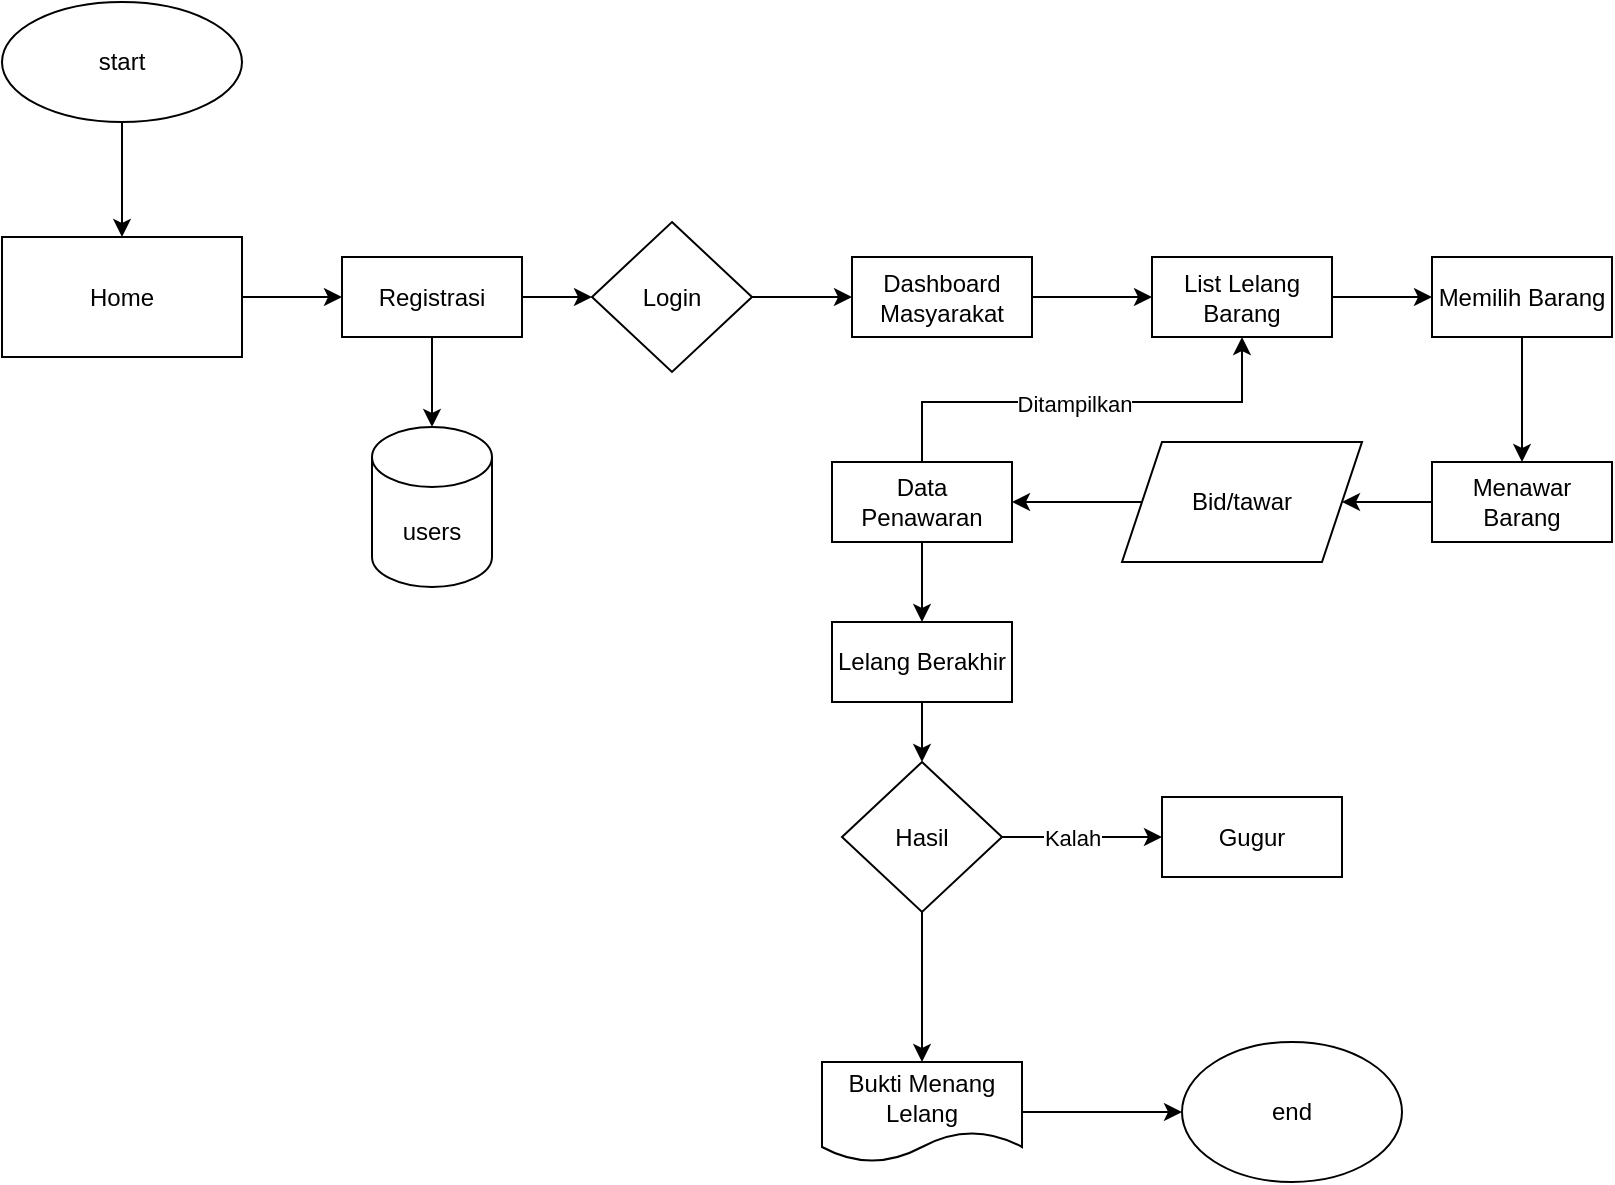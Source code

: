 <mxfile version="20.8.16" type="device"><diagram name="Page-1" id="rtdOQz7pYe-s1Z7UbEIe"><mxGraphModel dx="652" dy="388" grid="1" gridSize="10" guides="1" tooltips="1" connect="1" arrows="1" fold="1" page="1" pageScale="1" pageWidth="850" pageHeight="1100" math="0" shadow="0"><root><mxCell id="0"/><mxCell id="1" parent="0"/><mxCell id="-K0Qg1I9fzCGpCrX2cJY-1" value="" style="edgeStyle=orthogonalEdgeStyle;rounded=0;orthogonalLoop=1;jettySize=auto;html=1;" parent="1" source="DGwvP1Vf6L9_Jnyu-kG6-1" target="DGwvP1Vf6L9_Jnyu-kG6-2" edge="1"><mxGeometry relative="1" as="geometry"/></mxCell><mxCell id="DGwvP1Vf6L9_Jnyu-kG6-1" value="start" style="ellipse;whiteSpace=wrap;html=1;" parent="1" vertex="1"><mxGeometry x="30" y="20" width="120" height="60" as="geometry"/></mxCell><mxCell id="kFLurMg3EbDkLTmw5hMH-3" value="" style="edgeStyle=orthogonalEdgeStyle;rounded=0;orthogonalLoop=1;jettySize=auto;html=1;" edge="1" parent="1" source="DGwvP1Vf6L9_Jnyu-kG6-2" target="DGwvP1Vf6L9_Jnyu-kG6-9"><mxGeometry relative="1" as="geometry"/></mxCell><mxCell id="DGwvP1Vf6L9_Jnyu-kG6-2" value="Home" style="rounded=0;whiteSpace=wrap;html=1;" parent="1" vertex="1"><mxGeometry x="30" y="137.5" width="120" height="60" as="geometry"/></mxCell><mxCell id="DGwvP1Vf6L9_Jnyu-kG6-3" value="Login" style="rhombus;whiteSpace=wrap;html=1;" parent="1" vertex="1"><mxGeometry x="325" y="130" width="80" height="75" as="geometry"/></mxCell><mxCell id="kFLurMg3EbDkLTmw5hMH-4" value="" style="edgeStyle=orthogonalEdgeStyle;rounded=0;orthogonalLoop=1;jettySize=auto;html=1;" edge="1" parent="1" source="DGwvP1Vf6L9_Jnyu-kG6-9" target="DGwvP1Vf6L9_Jnyu-kG6-3"><mxGeometry relative="1" as="geometry"/></mxCell><mxCell id="kFLurMg3EbDkLTmw5hMH-5" value="" style="edgeStyle=orthogonalEdgeStyle;rounded=0;orthogonalLoop=1;jettySize=auto;html=1;" edge="1" parent="1" source="DGwvP1Vf6L9_Jnyu-kG6-9" target="kFLurMg3EbDkLTmw5hMH-1"><mxGeometry relative="1" as="geometry"/></mxCell><mxCell id="DGwvP1Vf6L9_Jnyu-kG6-9" value="Registrasi" style="rounded=0;whiteSpace=wrap;html=1;" parent="1" vertex="1"><mxGeometry x="200" y="147.5" width="90" height="40" as="geometry"/></mxCell><mxCell id="DGwvP1Vf6L9_Jnyu-kG6-19" value="Dashboard&lt;br&gt;Masyarakat" style="rounded=0;whiteSpace=wrap;html=1;" parent="1" vertex="1"><mxGeometry x="455" y="147.5" width="90" height="40" as="geometry"/></mxCell><mxCell id="DGwvP1Vf6L9_Jnyu-kG6-20" value="" style="endArrow=classic;html=1;rounded=0;exitX=1;exitY=0.5;exitDx=0;exitDy=0;entryX=0;entryY=0.5;entryDx=0;entryDy=0;" parent="1" source="DGwvP1Vf6L9_Jnyu-kG6-3" target="DGwvP1Vf6L9_Jnyu-kG6-19" edge="1"><mxGeometry width="50" height="50" relative="1" as="geometry"><mxPoint x="455" y="310" as="sourcePoint"/><mxPoint x="505" y="260" as="targetPoint"/></mxGeometry></mxCell><mxCell id="DGwvP1Vf6L9_Jnyu-kG6-21" value="List Lelang Barang" style="rounded=0;whiteSpace=wrap;html=1;" parent="1" vertex="1"><mxGeometry x="605" y="147.5" width="90" height="40" as="geometry"/></mxCell><mxCell id="DGwvP1Vf6L9_Jnyu-kG6-22" value="" style="endArrow=classic;html=1;rounded=0;exitX=1;exitY=0.5;exitDx=0;exitDy=0;entryX=0;entryY=0.5;entryDx=0;entryDy=0;" parent="1" source="DGwvP1Vf6L9_Jnyu-kG6-19" target="DGwvP1Vf6L9_Jnyu-kG6-21" edge="1"><mxGeometry width="50" height="50" relative="1" as="geometry"><mxPoint x="545" y="270" as="sourcePoint"/><mxPoint x="595" y="220" as="targetPoint"/></mxGeometry></mxCell><mxCell id="DGwvP1Vf6L9_Jnyu-kG6-23" value="Memilih Barang" style="rounded=0;whiteSpace=wrap;html=1;" parent="1" vertex="1"><mxGeometry x="745" y="147.5" width="90" height="40" as="geometry"/></mxCell><mxCell id="DGwvP1Vf6L9_Jnyu-kG6-27" value="" style="endArrow=classic;html=1;rounded=0;exitX=1;exitY=0.5;exitDx=0;exitDy=0;entryX=0;entryY=0.5;entryDx=0;entryDy=0;" parent="1" source="DGwvP1Vf6L9_Jnyu-kG6-21" target="DGwvP1Vf6L9_Jnyu-kG6-23" edge="1"><mxGeometry width="50" height="50" relative="1" as="geometry"><mxPoint x="625" y="260" as="sourcePoint"/><mxPoint x="675" y="210" as="targetPoint"/></mxGeometry></mxCell><mxCell id="DGwvP1Vf6L9_Jnyu-kG6-28" value="" style="endArrow=classic;html=1;rounded=0;exitX=0.5;exitY=1;exitDx=0;exitDy=0;" parent="1" source="DGwvP1Vf6L9_Jnyu-kG6-23" edge="1"><mxGeometry width="50" height="50" relative="1" as="geometry"><mxPoint x="625" y="260" as="sourcePoint"/><mxPoint x="790" y="250" as="targetPoint"/></mxGeometry></mxCell><mxCell id="kFLurMg3EbDkLTmw5hMH-10" value="" style="edgeStyle=orthogonalEdgeStyle;rounded=0;orthogonalLoop=1;jettySize=auto;html=1;" edge="1" parent="1" source="DGwvP1Vf6L9_Jnyu-kG6-29" target="kFLurMg3EbDkLTmw5hMH-9"><mxGeometry relative="1" as="geometry"/></mxCell><mxCell id="DGwvP1Vf6L9_Jnyu-kG6-29" value="Menawar Barang" style="rounded=0;whiteSpace=wrap;html=1;" parent="1" vertex="1"><mxGeometry x="745" y="250" width="90" height="40" as="geometry"/></mxCell><mxCell id="DGwvP1Vf6L9_Jnyu-kG6-35" value="" style="edgeStyle=orthogonalEdgeStyle;rounded=0;orthogonalLoop=1;jettySize=auto;html=1;entryX=0.5;entryY=1;entryDx=0;entryDy=0;" parent="1" source="DGwvP1Vf6L9_Jnyu-kG6-33" target="DGwvP1Vf6L9_Jnyu-kG6-21" edge="1"><mxGeometry relative="1" as="geometry"><mxPoint x="625" y="190" as="targetPoint"/><Array as="points"><mxPoint x="490" y="220"/><mxPoint x="650" y="220"/></Array></mxGeometry></mxCell><mxCell id="DGwvP1Vf6L9_Jnyu-kG6-36" value="Ditampilkan" style="edgeLabel;html=1;align=center;verticalAlign=middle;resizable=0;points=[];" parent="DGwvP1Vf6L9_Jnyu-kG6-35" vertex="1" connectable="0"><mxGeometry x="-0.29" y="-1" relative="1" as="geometry"><mxPoint x="27" as="offset"/></mxGeometry></mxCell><mxCell id="DGwvP1Vf6L9_Jnyu-kG6-42" value="" style="edgeStyle=orthogonalEdgeStyle;rounded=0;orthogonalLoop=1;jettySize=auto;html=1;" parent="1" source="DGwvP1Vf6L9_Jnyu-kG6-33" target="DGwvP1Vf6L9_Jnyu-kG6-41" edge="1"><mxGeometry relative="1" as="geometry"/></mxCell><mxCell id="DGwvP1Vf6L9_Jnyu-kG6-33" value="Data Penawaran" style="rounded=0;whiteSpace=wrap;html=1;" parent="1" vertex="1"><mxGeometry x="445" y="250" width="90" height="40" as="geometry"/></mxCell><mxCell id="DGwvP1Vf6L9_Jnyu-kG6-45" value="" style="edgeStyle=orthogonalEdgeStyle;rounded=0;orthogonalLoop=1;jettySize=auto;html=1;" parent="1" source="DGwvP1Vf6L9_Jnyu-kG6-41" target="DGwvP1Vf6L9_Jnyu-kG6-44" edge="1"><mxGeometry relative="1" as="geometry"/></mxCell><mxCell id="DGwvP1Vf6L9_Jnyu-kG6-41" value="Lelang Berakhir" style="rounded=0;whiteSpace=wrap;html=1;" parent="1" vertex="1"><mxGeometry x="445" y="330" width="90" height="40" as="geometry"/></mxCell><mxCell id="DGwvP1Vf6L9_Jnyu-kG6-48" value="" style="edgeStyle=orthogonalEdgeStyle;rounded=0;orthogonalLoop=1;jettySize=auto;html=1;" parent="1" source="DGwvP1Vf6L9_Jnyu-kG6-44" target="DGwvP1Vf6L9_Jnyu-kG6-47" edge="1"><mxGeometry relative="1" as="geometry"/></mxCell><mxCell id="DGwvP1Vf6L9_Jnyu-kG6-52" value="Kalah" style="edgeLabel;html=1;align=center;verticalAlign=middle;resizable=0;points=[];" parent="DGwvP1Vf6L9_Jnyu-kG6-48" vertex="1" connectable="0"><mxGeometry x="-0.255" y="1" relative="1" as="geometry"><mxPoint x="5" y="1" as="offset"/></mxGeometry></mxCell><mxCell id="kFLurMg3EbDkLTmw5hMH-7" value="" style="edgeStyle=orthogonalEdgeStyle;rounded=0;orthogonalLoop=1;jettySize=auto;html=1;" edge="1" parent="1" source="DGwvP1Vf6L9_Jnyu-kG6-44" target="DGwvP1Vf6L9_Jnyu-kG6-49"><mxGeometry relative="1" as="geometry"/></mxCell><mxCell id="DGwvP1Vf6L9_Jnyu-kG6-44" value="Hasil" style="rhombus;whiteSpace=wrap;html=1;" parent="1" vertex="1"><mxGeometry x="450" y="400" width="80" height="75" as="geometry"/></mxCell><mxCell id="DGwvP1Vf6L9_Jnyu-kG6-47" value="Gugur" style="rounded=0;whiteSpace=wrap;html=1;" parent="1" vertex="1"><mxGeometry x="610" y="417.5" width="90" height="40" as="geometry"/></mxCell><mxCell id="kFLurMg3EbDkLTmw5hMH-8" value="" style="edgeStyle=orthogonalEdgeStyle;rounded=0;orthogonalLoop=1;jettySize=auto;html=1;" edge="1" parent="1" source="DGwvP1Vf6L9_Jnyu-kG6-49" target="-K0Qg1I9fzCGpCrX2cJY-2"><mxGeometry relative="1" as="geometry"/></mxCell><mxCell id="DGwvP1Vf6L9_Jnyu-kG6-49" value="Bukti Menang Lelang" style="shape=document;whiteSpace=wrap;html=1;boundedLbl=1;" parent="1" vertex="1"><mxGeometry x="440" y="550" width="100" height="50" as="geometry"/></mxCell><mxCell id="-K0Qg1I9fzCGpCrX2cJY-2" value="end" style="ellipse;whiteSpace=wrap;html=1;" parent="1" vertex="1"><mxGeometry x="620" y="540" width="110" height="70" as="geometry"/></mxCell><mxCell id="kFLurMg3EbDkLTmw5hMH-1" value="users" style="shape=cylinder3;whiteSpace=wrap;html=1;boundedLbl=1;backgroundOutline=1;size=15;" vertex="1" parent="1"><mxGeometry x="215" y="232.5" width="60" height="80" as="geometry"/></mxCell><mxCell id="kFLurMg3EbDkLTmw5hMH-11" value="" style="edgeStyle=orthogonalEdgeStyle;rounded=0;orthogonalLoop=1;jettySize=auto;html=1;" edge="1" parent="1" source="kFLurMg3EbDkLTmw5hMH-9" target="DGwvP1Vf6L9_Jnyu-kG6-33"><mxGeometry relative="1" as="geometry"/></mxCell><mxCell id="kFLurMg3EbDkLTmw5hMH-9" value="Bid/tawar" style="shape=parallelogram;perimeter=parallelogramPerimeter;whiteSpace=wrap;html=1;fixedSize=1;" vertex="1" parent="1"><mxGeometry x="590" y="240" width="120" height="60" as="geometry"/></mxCell></root></mxGraphModel></diagram></mxfile>